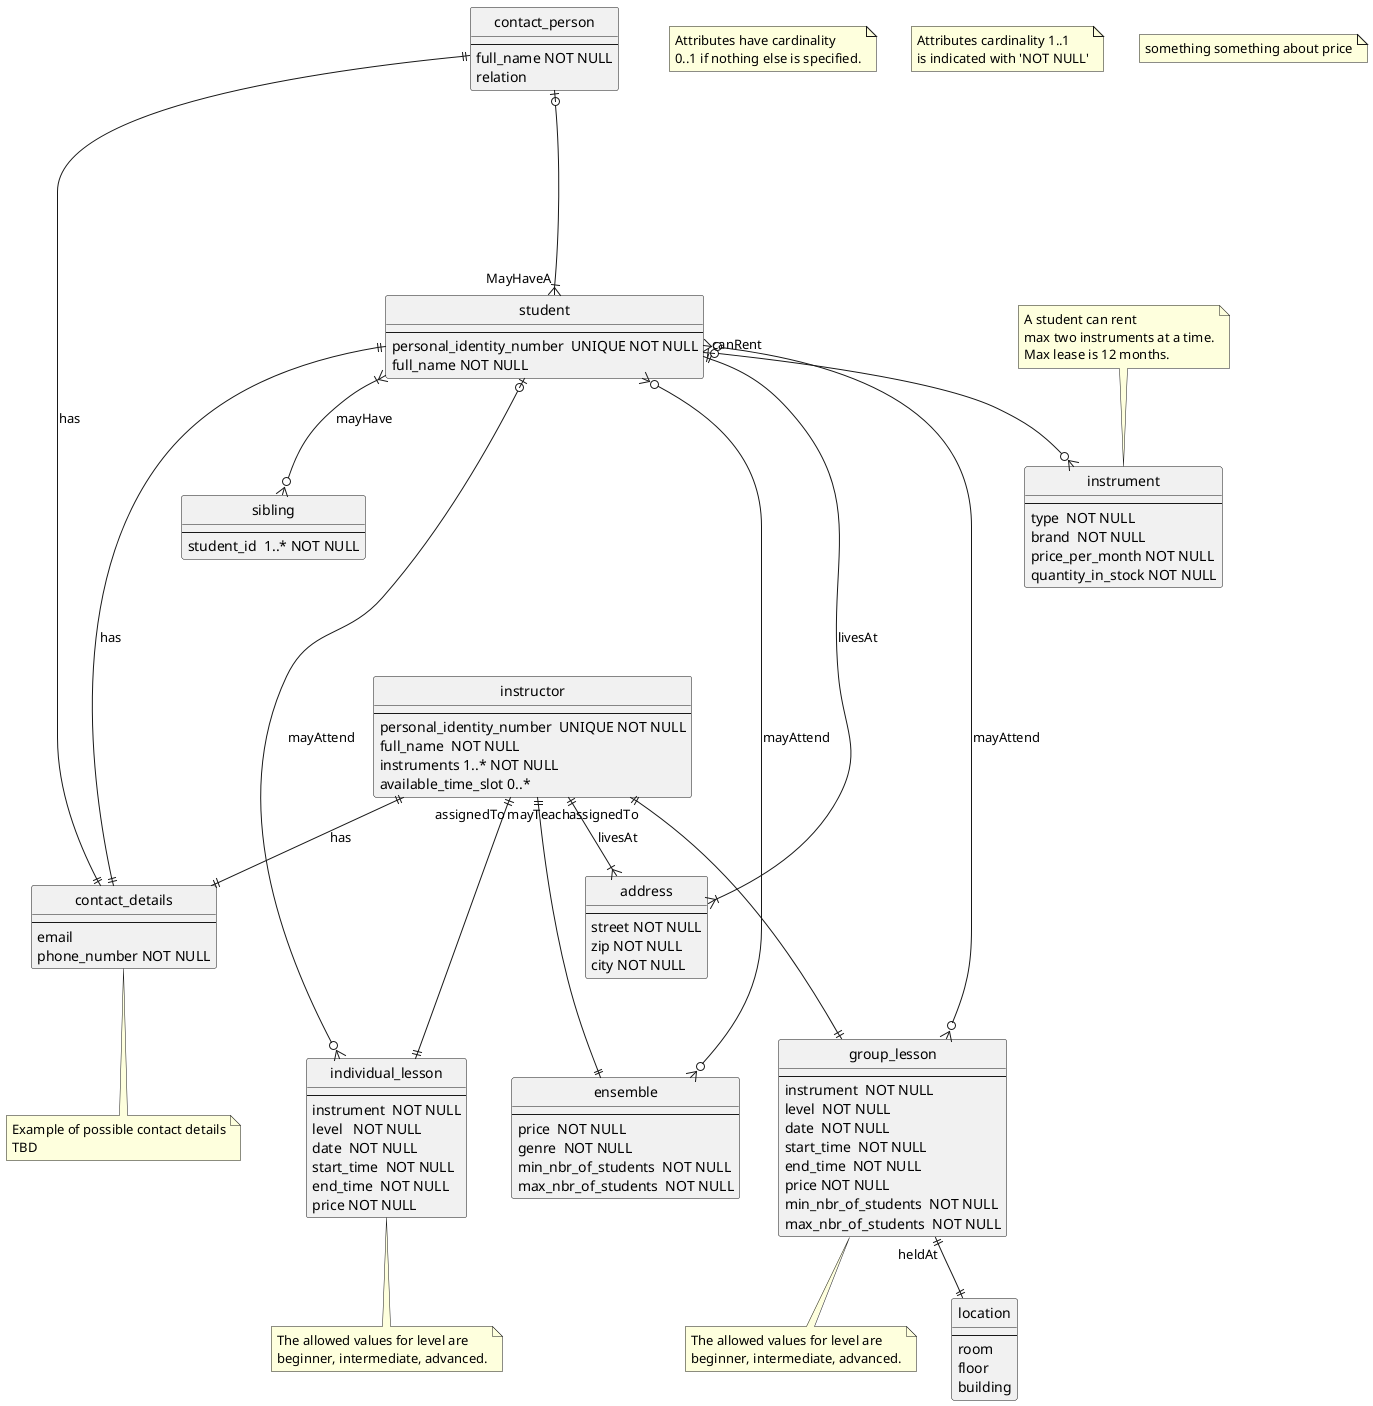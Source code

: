 @startuml Soundgood Music School
hide circle
' 'need to allow mixing to accomplish something with mixed shapes
' allow_mixing

' skinparam linetype ortho
' skinparam package {
'     BackgroundColor LightYellow
' }
' top to bottom direction
' left to right direction

' skinparam ClassAttributeIconSize 0

note as n1
    Attributes have cardinality
    0..1 if nothing else is specified.
end note

note as n2 
    Attributes cardinality 1..1 
    is indicated with 'NOT NULL'
end note

note as s1
    something something about price
end note

' ACTORS
entity "person" {
' entity "contact_info" {
    ' id UNIQUE NOT NULL
    --
    personal_identity_number UNIQUE NOT NULL
    full_name NOT NULL
    ' contact details ->>>
}

entity "address" {
    --
    street NOT NULL
    zip NOT NULL
    city NOT NULL
}

entity "contact_details" {
    --
    email
    phone_number NOT NULL
}

note bottom
    Example of possible contact details
    TBD
end note

entity "student" {
    ' id  UNIQUE NOT NULL
    --
    ' person_id  UNIQUE NOT NULL
    personal_identity_number  UNIQUE NOT NULL
    full_name NOT NULL
    ' siblings 0..*
    ' rented_instrument 0..2
    ' eller ska jag dela upp det i två?
    ' contact_person  UNIQUE NOT NULL
    ' no next of kin, only contact_person?
    ' next_of_kin == person_id
}

' ärver från person
entity "contact_person" {
    --
    ' person_id 
    full_name NOT NULL
    ' student_id 1..* UNIQUE NOT NULL
    relation 
}

entity "sibling" {
    --
    student_id  1..* NOT NULL
}
entity "instructor" {
    ' id  UNIQUE  NOT NULL
    --
    ' person_id  UNIQUE NOT NULL
    personal_identity_number  UNIQUE NOT NULL
    full_name  NOT NULL
    instruments 1..* NOT NULL
    available_time_slot 0..* 
}

' INSTRUMENTS
entity "instrument" {
' id  UNIQUE  NOT NULL
' rent_id
--
type  NOT NULL
brand  NOT NULL
price_per_month NOT NULL
quantity_in_stock NOT NULL
' quantity_rented NOT NULL
}
note top
    A student can rent 
    max two instruments at a time.
    Max lease is 12 months.
end note
' ' find a better name. "instrument_skill"? Is it even neccessary??
' entity "instrument" {
'     type
'     level
' }

' is in_stock derived data? If rentee_id than its not in stock?

' LESSONS
entity "session" {
     id
     --
}


' ska instructor ligger på denna nivå eller nere hos childs?
entity "lesson" {
    --
    instructor_id
    date  NOT NULL
    start_time  NOT NULL
    end_time  NOT NULL
    price  NOT NULL
}

entity "individual_lesson" {
    ' id  UNIQUE NOT NULL
    --
    instrument  NOT NULL
    level   NOT NULL
    date  NOT NULL
    start_time  NOT NULL
    end_time  NOT NULL
    price NOT NULL
}
note bottom
    The allowed values for level are
    beginner, intermediate, advanced.
end note


' TODO Ska level alternativen skrivas som kommentar istället??
entity "group_lesson" {
    ' id  UNIQUE NOT NULL
    --
    instrument  NOT NULL
    level  NOT NULL
    date  NOT NULL
    start_time  NOT NULL
    end_time  NOT NULL
    price NOT NULL
    ' class_room  NOT NULL
    min_nbr_of_students  NOT NULL
    max_nbr_of_students  NOT NULL
}
note bottom
    The allowed values for level are
    beginner, intermediate, advanced.
end note


entity "location" {
    --
    room
    floor
    building
}


entity "ensemble" {
    ' id  UNIQUE  NOT NULL
    --
    ' instructor_id
    ' date  NOT NULL
    ' start_time  NOT NULL
    ' end_time  NOT NULL
    ' class_room
    price  NOT NULL
    genre  NOT NULL
    min_nbr_of_students  NOT NULL
    max_nbr_of_students  NOT NULL
}

' RELATIONS
' person ||--|{ address  livesAt
student ||--|{ address : livesAt
instructor ||--|{ address : livesAt

contact_person ||--|| contact_details : has
student ||--|| contact_details : has
instructor ||--|| contact_details : has
' person ||--|| student::person_id : isA
' person ||--|| instructor::person_id : isA
' person ||--|| contact_person::person_id : isA
' student |o"1"--"0..2"o{ rented_instrument : mayRent
' student |o--o{ rental : mayMake
' rental "of" ||--|| instrument 
student "canRent" |o--o{ instrument

student |o--o{ lesson : mayAttend
student |o--o{ individual_lesson : mayAttend
student }o--o{ group_lesson : mayAttend
student }o--o{ ensemble : mayAttend
lesson }|--|| instructor : taughtBy

student "MayHaveA" }|--o| contact_person
student }|--o{ sibling : mayHave

' sibling }|--|{ student : isA
' et |o"1"---"10"o{ et2 : relationtest

' session ||---|| location : reserves 
' session ||---|| lesson : books
' session ||---|| group_lesson : mayBookA
' session ||---|| individual_lesson : mayBookA
' session ||---|| ensemble : mayBookA
group_lesson "heldAt" ||--|| location

instructor "assignedTo"||---|| group_lesson
instructor "assignedTo"||---|| individual_lesson
instructor "mayTeach"||---|| ensemble

' INHERITANCE
hide person
hide lesson
hide session
show contact_details

' ' rename the x* variants into x1 to see effect
' () "xor\nsubtypes" as x1
' stack "xor" as x_1
' label "xor\nsubtypes" as x__1

' ' super/subtype relations using x1 as intermediate connection
' lesson <|-down- x_1
' x_1 -up- individual_lesson
' x_1 -up- group_lesson

' lesson <|--down- individual_lesson
' lesson <|--down- group_lesson
' ' lesson <|--down- ensemble
' person <|--down- student
' person <|--down- instructor
' person <|--down- contact_person

' ARRANGEMENT
' person --[hidden]up-> student
' person --[hidden]up-> contact_person
' person --[hidden]up-> instructor
' person --[hidden]left-> address

instructor --[hidden]right-> student
student --[hidden]up-> contact_person
' instructor --[hidden]up-> address
' student --[hidden]up-> address
' instructor --[hidden]up-> contact_details
' student --[hidden]up-> contact_details

' instructor --[hidden]down-> contact_details
' student --[hidden]down-> contact_details
' contact_person --[hidden]down-> contact_details


@enduml
@startuml
hide circle

skinparam linetype ortho
' top to bottom direction
left to right direction
' skinparam ClassAttributeIconSize 0

' FINANCIAL
entity student_payment {
    id UNIQUE NOT NULL
    --
    total_amount
    student_id
    start_of_period
    end_of_period
    lessons
    rented_instruments
}
' note bottom 
'     What if the bill should include several students? 
' end note
entity "billing_information" {
    --
    ' The name on the credit card or billing account.
    full_name NOT NULL
    ' The address associated with the credit card or account.
    billing_address
    ' Credit card number, expiration date, and security code (CVV), or bank account details for direct debit.
    Payment Method Details
    ' Phone number and email address, in case the business needs to contact the person about their bill.
    Contact Information
    ' Information regarding how often the customer will be charged (monthly, quarterly, annually).
    billing_cycle_information
}

entity instructor_payment {
    id UNIQUE NOT NULL
    --
    instructor_id
    total_amount
    start_of_period
    end_of_period
    lessons
}
' entity "monthly_statement" {
' }

entity "payout_information" {
    --
    ' The name of the individual or business that will receive the payment.
    payee
    ' Payment Address: The postal address associated with the payee's account, if necessary.
    payment_address
    ' Bank Account Details: This could include the bank name, account number, and routing number for bank transfers.
    account_no
    routing_no
    bank
    ' SWIFT Code and International Bank Account Number (IBAN): For international payments, these numbers help identify the bank and the individual account.
    ' Tax Identification Number (TIN): This might be required for tax purposes, depending on the nature and location of the transaction.
}


' billing_information ||--|{ student : for
' payout_information ||--|| instructor : for

' individual_lesson ||---|| time_period : lasts
' group_lesson ||---|| time_period : lasts
' ensemble ||---|| time_period : lasts
' group_lesson ||---|| group_participants : has
' ensemble ||---|| ensemble_participants : has

entity "time_slot" {
    --
    date NOT NULL
    start_time NOT NULL
    end_time NOT NULL
}

entity "group_participants" {
    --
    group_lesson_id
    min_enrolled
    registered_students 0..*
    ' registered_students : student_id[]
}

entity "ensemble_participants" {
    --
    ensemble_lesson_id UNIQUE NOT NULL
    min_enrolled
    max_enrolled
    registered_students 0..*
}

entity "level" {
    --
    id
    type
}

entity "price" {
    --
    currency
    amount
    lesson
    level
}

entity "disount" {
    --
    type
}

entity "administrative_staff" {
    --
    employee_id
}

entity "full_name" {
    --
    first_name NOT NULL
    middle_name
    last_name NOT NULL
}

@enduml
